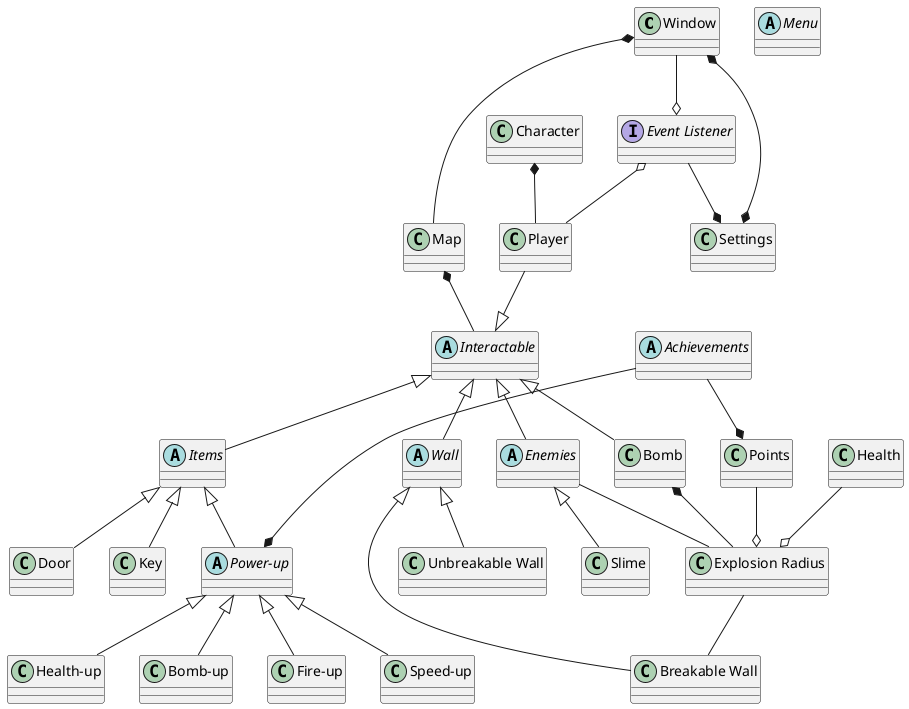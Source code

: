 @startuml class

class Window
class Map
class Character
class Settings
Interface "Event Listener"
abstract Wall
abstract Interactable
abstract Items
class Key
class Door
class Health
class Points
abstract Achievements
abstract "Power-up"
abstract Enemies
class Player
class Bomb
class Slime
abstract Menu
class "Bomb-up"
class "Fire-up"
class "Speed-up"
class "Health-up"
class "Unbreakable Wall"
class "Breakable Wall"
class "Explosion Radius"

Window --o "Event Listener"
"Event Listener" --* Settings
Window *--* Settings
Character *-- Player
Window *-- Map
Map *-- Interactable




"Event Listener" o-- Player
Player --|> Interactable
Interactable <|-- Bomb
Interactable <|-- Enemies
Interactable <|-- Wall
Interactable <|-- Items
Items <|-- Key
Items <|-- Door
Items <|-- "Power-up"
"Power-up" <|-- "Bomb-up"
"Power-up" <|-- "Fire-up"
"Power-up" <|-- "Speed-up"
"Power-up" <|-- "Health-up"

Bomb *-- "Explosion Radius"
"Explosion Radius" -- "Breakable Wall"

Wall <|-- "Unbreakable Wall"
Wall <|-- "Breakable Wall"

Enemies <|-- Slime
Enemies -- "Explosion Radius"
Points --o "Explosion Radius"
Health --o "Explosion Radius"

Achievements --* Points
Achievements --* "Power-up"

@enduml
